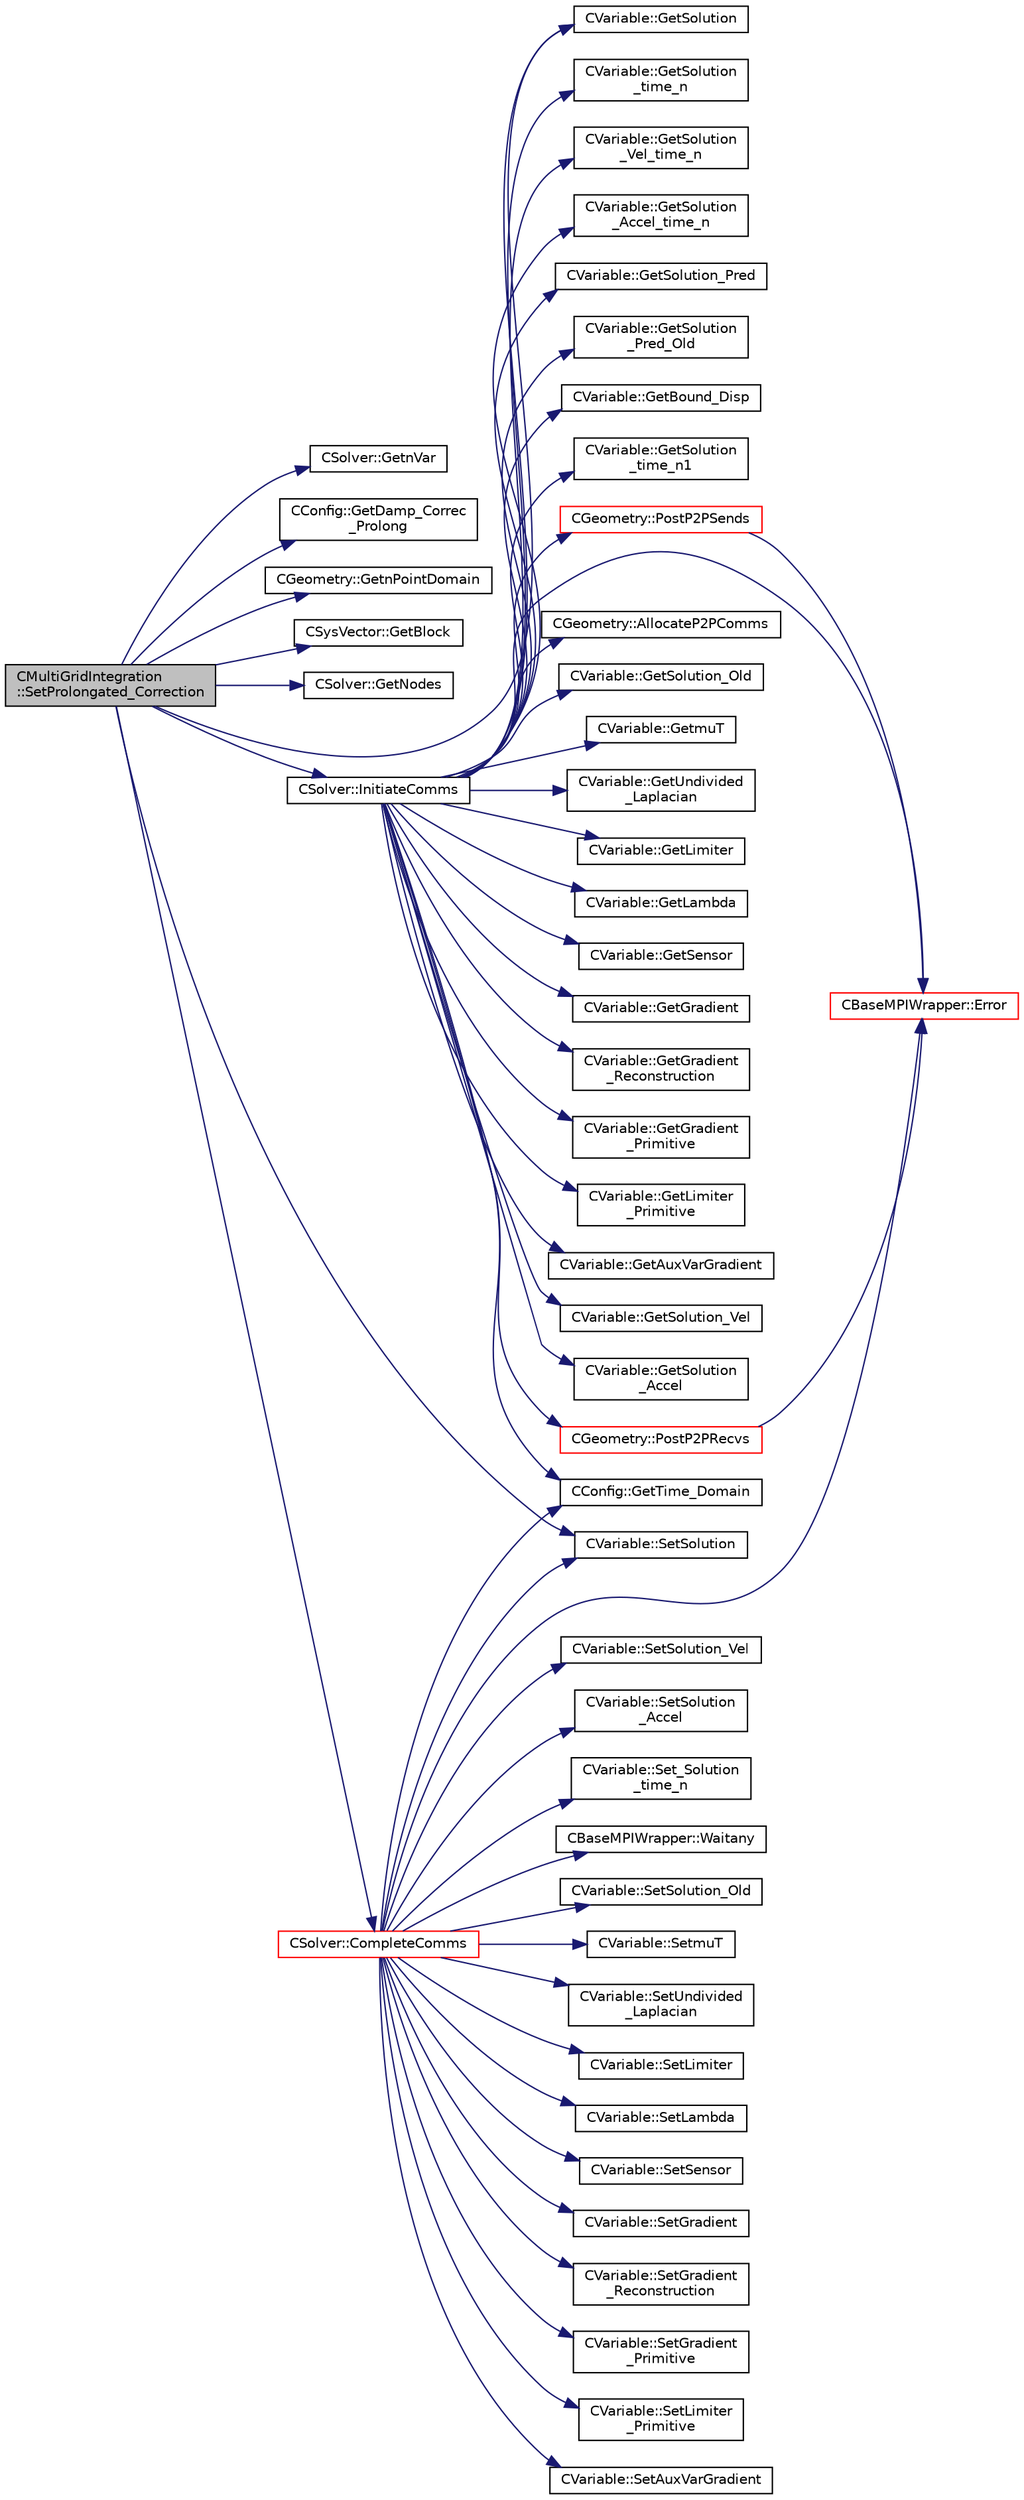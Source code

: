 digraph "CMultiGridIntegration::SetProlongated_Correction"
{
  edge [fontname="Helvetica",fontsize="10",labelfontname="Helvetica",labelfontsize="10"];
  node [fontname="Helvetica",fontsize="10",shape=record];
  rankdir="LR";
  Node453 [label="CMultiGridIntegration\l::SetProlongated_Correction",height=0.2,width=0.4,color="black", fillcolor="grey75", style="filled", fontcolor="black"];
  Node453 -> Node454 [color="midnightblue",fontsize="10",style="solid",fontname="Helvetica"];
  Node454 [label="CSolver::GetnVar",height=0.2,width=0.4,color="black", fillcolor="white", style="filled",URL="$class_c_solver.html#a65c22046b0cf1938ba22648912d04680",tooltip="Get the number of variables of the problem. "];
  Node453 -> Node455 [color="midnightblue",fontsize="10",style="solid",fontname="Helvetica"];
  Node455 [label="CConfig::GetDamp_Correc\l_Prolong",height=0.2,width=0.4,color="black", fillcolor="white", style="filled",URL="$class_c_config.html#a27d1ff9d40940e3617d1d8d18ae9fbc6",tooltip="Value of the damping factor for the correction prolongation. "];
  Node453 -> Node456 [color="midnightblue",fontsize="10",style="solid",fontname="Helvetica"];
  Node456 [label="CGeometry::GetnPointDomain",height=0.2,width=0.4,color="black", fillcolor="white", style="filled",URL="$class_c_geometry.html#a4fc7de3bff7b6f8c35717016d6f8fcb2",tooltip="Get number of real points (that belong to the domain). "];
  Node453 -> Node457 [color="midnightblue",fontsize="10",style="solid",fontname="Helvetica"];
  Node457 [label="CSysVector::GetBlock",height=0.2,width=0.4,color="black", fillcolor="white", style="filled",URL="$class_c_sys_vector.html#a0f53b910eb47537bbedcade1fa4b7e5e",tooltip="Get the value of the residual. "];
  Node453 -> Node458 [color="midnightblue",fontsize="10",style="solid",fontname="Helvetica"];
  Node458 [label="CSolver::GetNodes",height=0.2,width=0.4,color="black", fillcolor="white", style="filled",URL="$class_c_solver.html#af3198e52a2ea377bb765647b5e697197",tooltip="Allow outside access to the nodes of the solver, containing conservatives, primitives, etc. "];
  Node453 -> Node459 [color="midnightblue",fontsize="10",style="solid",fontname="Helvetica"];
  Node459 [label="CVariable::GetSolution",height=0.2,width=0.4,color="black", fillcolor="white", style="filled",URL="$class_c_variable.html#a261483e39c23c1de7cb9aea7e917c121",tooltip="Get the solution. "];
  Node453 -> Node460 [color="midnightblue",fontsize="10",style="solid",fontname="Helvetica"];
  Node460 [label="CVariable::SetSolution",height=0.2,width=0.4,color="black", fillcolor="white", style="filled",URL="$class_c_variable.html#a22fbbd7bc6491672843000644a05c6a5",tooltip="Set the value of the solution, all variables. "];
  Node453 -> Node461 [color="midnightblue",fontsize="10",style="solid",fontname="Helvetica"];
  Node461 [label="CSolver::InitiateComms",height=0.2,width=0.4,color="black", fillcolor="white", style="filled",URL="$class_c_solver.html#a68ef94bc50683bd1f1d750b4a8cb7351",tooltip="Routine to load a solver quantity into the data structures for MPI point-to-point communication and t..."];
  Node461 -> Node462 [color="midnightblue",fontsize="10",style="solid",fontname="Helvetica"];
  Node462 [label="CConfig::GetTime_Domain",height=0.2,width=0.4,color="black", fillcolor="white", style="filled",URL="$class_c_config.html#a6a11350b3c8d7577318be43cda6f7292",tooltip="Check if the multizone problem is solved for time domain. "];
  Node461 -> Node463 [color="midnightblue",fontsize="10",style="solid",fontname="Helvetica"];
  Node463 [label="CBaseMPIWrapper::Error",height=0.2,width=0.4,color="red", fillcolor="white", style="filled",URL="$class_c_base_m_p_i_wrapper.html#a04457c47629bda56704e6a8804833eeb"];
  Node461 -> Node465 [color="midnightblue",fontsize="10",style="solid",fontname="Helvetica"];
  Node465 [label="CGeometry::AllocateP2PComms",height=0.2,width=0.4,color="black", fillcolor="white", style="filled",URL="$class_c_geometry.html#ab8d78a9f4017431b7542e154f58a7e63",tooltip="Routine to allocate buffers for point-to-point MPI communications. Also called to dynamically realloc..."];
  Node461 -> Node466 [color="midnightblue",fontsize="10",style="solid",fontname="Helvetica"];
  Node466 [label="CGeometry::PostP2PRecvs",height=0.2,width=0.4,color="red", fillcolor="white", style="filled",URL="$class_c_geometry.html#a35dd847b43dad069e3d73e376a0f32fb",tooltip="Routine to launch non-blocking recvs only for all point-to-point communication with neighboring parti..."];
  Node466 -> Node463 [color="midnightblue",fontsize="10",style="solid",fontname="Helvetica"];
  Node461 -> Node459 [color="midnightblue",fontsize="10",style="solid",fontname="Helvetica"];
  Node461 -> Node468 [color="midnightblue",fontsize="10",style="solid",fontname="Helvetica"];
  Node468 [label="CVariable::GetSolution_Old",height=0.2,width=0.4,color="black", fillcolor="white", style="filled",URL="$class_c_variable.html#a70a9df6b6cc631f9c3b9a3ef7b3ecfe4",tooltip="Get the old solution of the problem (Runge-Kutta method) "];
  Node461 -> Node469 [color="midnightblue",fontsize="10",style="solid",fontname="Helvetica"];
  Node469 [label="CVariable::GetmuT",height=0.2,width=0.4,color="black", fillcolor="white", style="filled",URL="$class_c_variable.html#ad35ee29420764dda0bbb574f7a7253e7",tooltip="Get the value of the eddy viscosity. "];
  Node461 -> Node470 [color="midnightblue",fontsize="10",style="solid",fontname="Helvetica"];
  Node470 [label="CVariable::GetUndivided\l_Laplacian",height=0.2,width=0.4,color="black", fillcolor="white", style="filled",URL="$class_c_variable.html#a1dd90f7826e65b6b9fe15becaf82b1af",tooltip="Get the undivided laplacian of the solution. "];
  Node461 -> Node471 [color="midnightblue",fontsize="10",style="solid",fontname="Helvetica"];
  Node471 [label="CVariable::GetLimiter",height=0.2,width=0.4,color="black", fillcolor="white", style="filled",URL="$class_c_variable.html#a9575966f5c250fca5f6c6ff4f2dd7558",tooltip="Get the value of the slope limiter. "];
  Node461 -> Node472 [color="midnightblue",fontsize="10",style="solid",fontname="Helvetica"];
  Node472 [label="CVariable::GetLambda",height=0.2,width=0.4,color="black", fillcolor="white", style="filled",URL="$class_c_variable.html#af0b6afbd2666eab791d902f50fc3e869",tooltip="Get the value of the spectral radius. "];
  Node461 -> Node473 [color="midnightblue",fontsize="10",style="solid",fontname="Helvetica"];
  Node473 [label="CVariable::GetSensor",height=0.2,width=0.4,color="black", fillcolor="white", style="filled",URL="$class_c_variable.html#afec545423f883bcd961ac9f1e5d18dd2",tooltip="Get the pressure sensor. "];
  Node461 -> Node474 [color="midnightblue",fontsize="10",style="solid",fontname="Helvetica"];
  Node474 [label="CVariable::GetGradient",height=0.2,width=0.4,color="black", fillcolor="white", style="filled",URL="$class_c_variable.html#a7b58da4a928d622e7c2d4b4db047769d",tooltip="Get the value of the solution gradient. "];
  Node461 -> Node475 [color="midnightblue",fontsize="10",style="solid",fontname="Helvetica"];
  Node475 [label="CVariable::GetGradient\l_Reconstruction",height=0.2,width=0.4,color="black", fillcolor="white", style="filled",URL="$class_c_variable.html#a977f02338e95faf16da03dceb858d21b",tooltip="Get the value of the primitive gradient for MUSCL reconstruction. "];
  Node461 -> Node476 [color="midnightblue",fontsize="10",style="solid",fontname="Helvetica"];
  Node476 [label="CVariable::GetGradient\l_Primitive",height=0.2,width=0.4,color="black", fillcolor="white", style="filled",URL="$class_c_variable.html#a8b7f4e020a837b1fe639e8d875f964d5",tooltip="A virtual member. "];
  Node461 -> Node477 [color="midnightblue",fontsize="10",style="solid",fontname="Helvetica"];
  Node477 [label="CVariable::GetLimiter\l_Primitive",height=0.2,width=0.4,color="black", fillcolor="white", style="filled",URL="$class_c_variable.html#a16ceb9b6d42113b37bb6f19652b22ed4",tooltip="A virtual member. "];
  Node461 -> Node478 [color="midnightblue",fontsize="10",style="solid",fontname="Helvetica"];
  Node478 [label="CVariable::GetAuxVarGradient",height=0.2,width=0.4,color="black", fillcolor="white", style="filled",URL="$class_c_variable.html#a834d120ef94368df0db7b3b96a7a324c",tooltip="Get the gradient of the auxiliary variable. "];
  Node461 -> Node479 [color="midnightblue",fontsize="10",style="solid",fontname="Helvetica"];
  Node479 [label="CVariable::GetSolution_Vel",height=0.2,width=0.4,color="black", fillcolor="white", style="filled",URL="$class_c_variable.html#ae403ee21871629716cbabead1c587dac",tooltip="Get the velocity (Structural Analysis). "];
  Node461 -> Node480 [color="midnightblue",fontsize="10",style="solid",fontname="Helvetica"];
  Node480 [label="CVariable::GetSolution\l_Accel",height=0.2,width=0.4,color="black", fillcolor="white", style="filled",URL="$class_c_variable.html#aef2fdf091198070a00d12cdb4dea3ff6",tooltip="Get the acceleration (Structural Analysis). "];
  Node461 -> Node481 [color="midnightblue",fontsize="10",style="solid",fontname="Helvetica"];
  Node481 [label="CVariable::GetSolution\l_time_n",height=0.2,width=0.4,color="black", fillcolor="white", style="filled",URL="$class_c_variable.html#a9162db789c2ca2b71159697cc500fcce",tooltip="Get the solution at time n. "];
  Node461 -> Node482 [color="midnightblue",fontsize="10",style="solid",fontname="Helvetica"];
  Node482 [label="CVariable::GetSolution\l_Vel_time_n",height=0.2,width=0.4,color="black", fillcolor="white", style="filled",URL="$class_c_variable.html#ab36e9bb95a17f0561a94edb80f1ca4c0",tooltip="Get the velocity of the nodes (Structural Analysis) at time n. "];
  Node461 -> Node483 [color="midnightblue",fontsize="10",style="solid",fontname="Helvetica"];
  Node483 [label="CVariable::GetSolution\l_Accel_time_n",height=0.2,width=0.4,color="black", fillcolor="white", style="filled",URL="$class_c_variable.html#acb493936a05287142a6257122f5cefb5",tooltip="Get the acceleration of the nodes (Structural Analysis) at time n. "];
  Node461 -> Node484 [color="midnightblue",fontsize="10",style="solid",fontname="Helvetica"];
  Node484 [label="CVariable::GetSolution_Pred",height=0.2,width=0.4,color="black", fillcolor="white", style="filled",URL="$class_c_variable.html#adba4a8e082e70a9a6fe5d1d9c6e5c820",tooltip="A virtual member. Get the value of the solution predictor. "];
  Node461 -> Node485 [color="midnightblue",fontsize="10",style="solid",fontname="Helvetica"];
  Node485 [label="CVariable::GetSolution\l_Pred_Old",height=0.2,width=0.4,color="black", fillcolor="white", style="filled",URL="$class_c_variable.html#a626f4cad3d20be125e844b9076e44e07",tooltip="A virtual member. Get the value of the solution predictor. "];
  Node461 -> Node486 [color="midnightblue",fontsize="10",style="solid",fontname="Helvetica"];
  Node486 [label="CVariable::GetBound_Disp",height=0.2,width=0.4,color="black", fillcolor="white", style="filled",URL="$class_c_variable.html#a7e382eae45700e5c1e8973292c08f128",tooltip="A virtual member. Get the value of the displacement imposed at the boundary. "];
  Node461 -> Node487 [color="midnightblue",fontsize="10",style="solid",fontname="Helvetica"];
  Node487 [label="CVariable::GetSolution\l_time_n1",height=0.2,width=0.4,color="black", fillcolor="white", style="filled",URL="$class_c_variable.html#a584e438afb716aa0ffce4ccc9b469ef6",tooltip="Get the solution at time n-1. "];
  Node461 -> Node488 [color="midnightblue",fontsize="10",style="solid",fontname="Helvetica"];
  Node488 [label="CGeometry::PostP2PSends",height=0.2,width=0.4,color="red", fillcolor="white", style="filled",URL="$class_c_geometry.html#a3db8e369fc532db7a85a27fbb01056fe",tooltip="Routine to launch a single non-blocking send once the buffer is loaded for a point-to-point commucati..."];
  Node488 -> Node463 [color="midnightblue",fontsize="10",style="solid",fontname="Helvetica"];
  Node453 -> Node490 [color="midnightblue",fontsize="10",style="solid",fontname="Helvetica"];
  Node490 [label="CSolver::CompleteComms",height=0.2,width=0.4,color="red", fillcolor="white", style="filled",URL="$class_c_solver.html#a8d3046ad54e177f0705a2bff99c1cf16",tooltip="Routine to complete the set of non-blocking communications launched by InitiateComms() and unpacking ..."];
  Node490 -> Node491 [color="midnightblue",fontsize="10",style="solid",fontname="Helvetica"];
  Node491 [label="CBaseMPIWrapper::Waitany",height=0.2,width=0.4,color="black", fillcolor="white", style="filled",URL="$class_c_base_m_p_i_wrapper.html#ade364e6661c9eec2070a2448dbb5750b"];
  Node490 -> Node460 [color="midnightblue",fontsize="10",style="solid",fontname="Helvetica"];
  Node490 -> Node492 [color="midnightblue",fontsize="10",style="solid",fontname="Helvetica"];
  Node492 [label="CVariable::SetSolution_Old",height=0.2,width=0.4,color="black", fillcolor="white", style="filled",URL="$class_c_variable.html#a6ee4d8d450971204cc054a33d6473732",tooltip="Set the value of the old solution. "];
  Node490 -> Node493 [color="midnightblue",fontsize="10",style="solid",fontname="Helvetica"];
  Node493 [label="CVariable::SetmuT",height=0.2,width=0.4,color="black", fillcolor="white", style="filled",URL="$class_c_variable.html#a91256a1e927c5a529d853d0f127243de",tooltip="Set the value of the eddy viscosity. "];
  Node490 -> Node494 [color="midnightblue",fontsize="10",style="solid",fontname="Helvetica"];
  Node494 [label="CVariable::SetUndivided\l_Laplacian",height=0.2,width=0.4,color="black", fillcolor="white", style="filled",URL="$class_c_variable.html#ad3ffccf8e47dccac8bb71b4d8fdbc1be",tooltip="Set the value of the undivided laplacian of the solution. "];
  Node490 -> Node495 [color="midnightblue",fontsize="10",style="solid",fontname="Helvetica"];
  Node495 [label="CVariable::SetLimiter",height=0.2,width=0.4,color="black", fillcolor="white", style="filled",URL="$class_c_variable.html#a7facd577dde974e01c3de9b6f273232e",tooltip="Set the value of the limiter. "];
  Node490 -> Node496 [color="midnightblue",fontsize="10",style="solid",fontname="Helvetica"];
  Node496 [label="CVariable::SetLambda",height=0.2,width=0.4,color="black", fillcolor="white", style="filled",URL="$class_c_variable.html#afc0086076d62561f31a39f774c297428",tooltip="Set the value of the spectral radius. "];
  Node490 -> Node497 [color="midnightblue",fontsize="10",style="solid",fontname="Helvetica"];
  Node497 [label="CVariable::SetSensor",height=0.2,width=0.4,color="black", fillcolor="white", style="filled",URL="$class_c_variable.html#a79ebe4ea3cc8eccd8b004256c5492a9e",tooltip="Set pressure sensor. "];
  Node490 -> Node498 [color="midnightblue",fontsize="10",style="solid",fontname="Helvetica"];
  Node498 [label="CVariable::SetGradient",height=0.2,width=0.4,color="black", fillcolor="white", style="filled",URL="$class_c_variable.html#ac8c7b0cf3048fa7610597fe9660bc325",tooltip="Set the gradient of the solution. "];
  Node490 -> Node499 [color="midnightblue",fontsize="10",style="solid",fontname="Helvetica"];
  Node499 [label="CVariable::SetGradient\l_Reconstruction",height=0.2,width=0.4,color="black", fillcolor="white", style="filled",URL="$class_c_variable.html#a028a17ae05aea6ae047a4a24cf595e5c",tooltip="Set the value of the primitive gradient for MUSCL reconstruction. "];
  Node490 -> Node500 [color="midnightblue",fontsize="10",style="solid",fontname="Helvetica"];
  Node500 [label="CVariable::SetGradient\l_Primitive",height=0.2,width=0.4,color="black", fillcolor="white", style="filled",URL="$class_c_variable.html#af9d9b7322a36b5c571fa7dbf7af962d4",tooltip="A virtual member. "];
  Node490 -> Node501 [color="midnightblue",fontsize="10",style="solid",fontname="Helvetica"];
  Node501 [label="CVariable::SetLimiter\l_Primitive",height=0.2,width=0.4,color="black", fillcolor="white", style="filled",URL="$class_c_variable.html#ad15ea628a697bf3c3b8b85ca2b5d8367",tooltip="A virtual member. "];
  Node490 -> Node502 [color="midnightblue",fontsize="10",style="solid",fontname="Helvetica"];
  Node502 [label="CVariable::SetAuxVarGradient",height=0.2,width=0.4,color="black", fillcolor="white", style="filled",URL="$class_c_variable.html#a03a0b006cd76898e2cdcae71a21b6f41",tooltip="Set the value of the auxiliary variable gradient. "];
  Node490 -> Node462 [color="midnightblue",fontsize="10",style="solid",fontname="Helvetica"];
  Node490 -> Node503 [color="midnightblue",fontsize="10",style="solid",fontname="Helvetica"];
  Node503 [label="CVariable::SetSolution_Vel",height=0.2,width=0.4,color="black", fillcolor="white", style="filled",URL="$class_c_variable.html#a5c1430d98acd399f1371f23e6fae053f",tooltip="Set the value of the velocity (Structural Analysis). "];
  Node490 -> Node504 [color="midnightblue",fontsize="10",style="solid",fontname="Helvetica"];
  Node504 [label="CVariable::SetSolution\l_Accel",height=0.2,width=0.4,color="black", fillcolor="white", style="filled",URL="$class_c_variable.html#af87029baec777039085fb1ff17ee9555",tooltip="Set the value of the acceleration (Structural Analysis). "];
  Node490 -> Node505 [color="midnightblue",fontsize="10",style="solid",fontname="Helvetica"];
  Node505 [label="CVariable::Set_Solution\l_time_n",height=0.2,width=0.4,color="black", fillcolor="white", style="filled",URL="$class_c_variable.html#abf55f051089ec13d9c0422ed3389a9dc",tooltip="Set the variable solution at time n. "];
  Node490 -> Node463 [color="midnightblue",fontsize="10",style="solid",fontname="Helvetica"];
}
